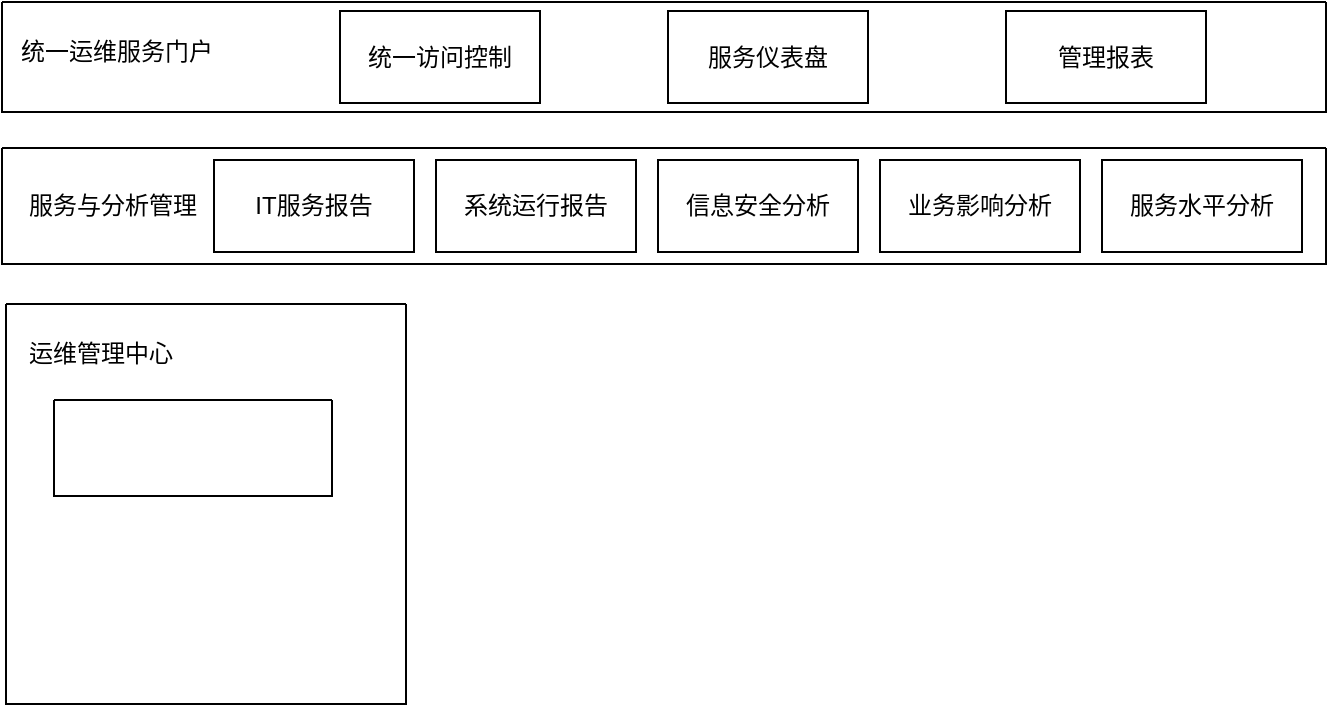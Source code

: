 <mxfile version="21.6.9" type="github">
  <diagram name="第 1 页" id="55FyPAj5TRJF1kfXOGnY">
    <mxGraphModel dx="971" dy="205" grid="0" gridSize="10" guides="1" tooltips="1" connect="1" arrows="1" fold="1" page="0" pageScale="1" pageWidth="827" pageHeight="1169" math="0" shadow="0">
      <root>
        <mxCell id="0" />
        <mxCell id="1" parent="0" />
        <mxCell id="I4gGgY36aKJWMwvONojI-27" value="" style="swimlane;startSize=0;" vertex="1" parent="1">
          <mxGeometry x="123" y="422" width="662" height="55" as="geometry" />
        </mxCell>
        <mxCell id="I4gGgY36aKJWMwvONojI-29" value="统一运维服务门户" style="text;html=1;align=center;verticalAlign=middle;resizable=0;points=[];autosize=1;strokeColor=none;fillColor=none;" vertex="1" parent="I4gGgY36aKJWMwvONojI-27">
          <mxGeometry y="12" width="114" height="26" as="geometry" />
        </mxCell>
        <mxCell id="I4gGgY36aKJWMwvONojI-3" value="统一访问控制" style="rounded=0;whiteSpace=wrap;html=1;" vertex="1" parent="I4gGgY36aKJWMwvONojI-27">
          <mxGeometry x="169" y="4.5" width="100" height="46" as="geometry" />
        </mxCell>
        <mxCell id="I4gGgY36aKJWMwvONojI-4" value="服务仪表盘" style="rounded=0;whiteSpace=wrap;html=1;" vertex="1" parent="I4gGgY36aKJWMwvONojI-27">
          <mxGeometry x="333" y="4.5" width="100" height="46" as="geometry" />
        </mxCell>
        <mxCell id="I4gGgY36aKJWMwvONojI-5" value="管理报表" style="rounded=0;whiteSpace=wrap;html=1;" vertex="1" parent="I4gGgY36aKJWMwvONojI-27">
          <mxGeometry x="502" y="4.5" width="100" height="46" as="geometry" />
        </mxCell>
        <mxCell id="I4gGgY36aKJWMwvONojI-30" value="" style="swimlane;startSize=0;" vertex="1" parent="1">
          <mxGeometry x="123" y="495" width="662" height="58" as="geometry" />
        </mxCell>
        <mxCell id="I4gGgY36aKJWMwvONojI-31" value="服务与分析管理" style="text;html=1;align=center;verticalAlign=middle;resizable=0;points=[];autosize=1;strokeColor=none;fillColor=none;" vertex="1" parent="I4gGgY36aKJWMwvONojI-30">
          <mxGeometry x="4" y="16" width="102" height="26" as="geometry" />
        </mxCell>
        <mxCell id="I4gGgY36aKJWMwvONojI-39" value="IT服务报告" style="rounded=0;whiteSpace=wrap;html=1;" vertex="1" parent="I4gGgY36aKJWMwvONojI-30">
          <mxGeometry x="106" y="6" width="100" height="46" as="geometry" />
        </mxCell>
        <mxCell id="I4gGgY36aKJWMwvONojI-40" value="系统运行报告" style="rounded=0;whiteSpace=wrap;html=1;" vertex="1" parent="I4gGgY36aKJWMwvONojI-30">
          <mxGeometry x="217" y="6" width="100" height="46" as="geometry" />
        </mxCell>
        <mxCell id="I4gGgY36aKJWMwvONojI-41" value="信息安全分析" style="rounded=0;whiteSpace=wrap;html=1;" vertex="1" parent="I4gGgY36aKJWMwvONojI-30">
          <mxGeometry x="328" y="6" width="100" height="46" as="geometry" />
        </mxCell>
        <mxCell id="I4gGgY36aKJWMwvONojI-42" value="业务影响分析" style="rounded=0;whiteSpace=wrap;html=1;" vertex="1" parent="I4gGgY36aKJWMwvONojI-30">
          <mxGeometry x="439" y="6" width="100" height="46" as="geometry" />
        </mxCell>
        <mxCell id="I4gGgY36aKJWMwvONojI-43" value="服务水平分析" style="rounded=0;whiteSpace=wrap;html=1;" vertex="1" parent="I4gGgY36aKJWMwvONojI-30">
          <mxGeometry x="550" y="6" width="100" height="46" as="geometry" />
        </mxCell>
        <mxCell id="I4gGgY36aKJWMwvONojI-44" value="" style="swimlane;startSize=0;" vertex="1" parent="1">
          <mxGeometry x="125" y="573" width="200" height="200" as="geometry" />
        </mxCell>
        <mxCell id="I4gGgY36aKJWMwvONojI-45" value="运维管理中心" style="text;html=1;align=center;verticalAlign=middle;resizable=0;points=[];autosize=1;strokeColor=none;fillColor=none;" vertex="1" parent="I4gGgY36aKJWMwvONojI-44">
          <mxGeometry x="2" y="12" width="90" height="26" as="geometry" />
        </mxCell>
        <mxCell id="I4gGgY36aKJWMwvONojI-47" value="" style="swimlane;startSize=0;" vertex="1" parent="I4gGgY36aKJWMwvONojI-44">
          <mxGeometry x="24" y="48" width="139" height="48" as="geometry" />
        </mxCell>
      </root>
    </mxGraphModel>
  </diagram>
</mxfile>
